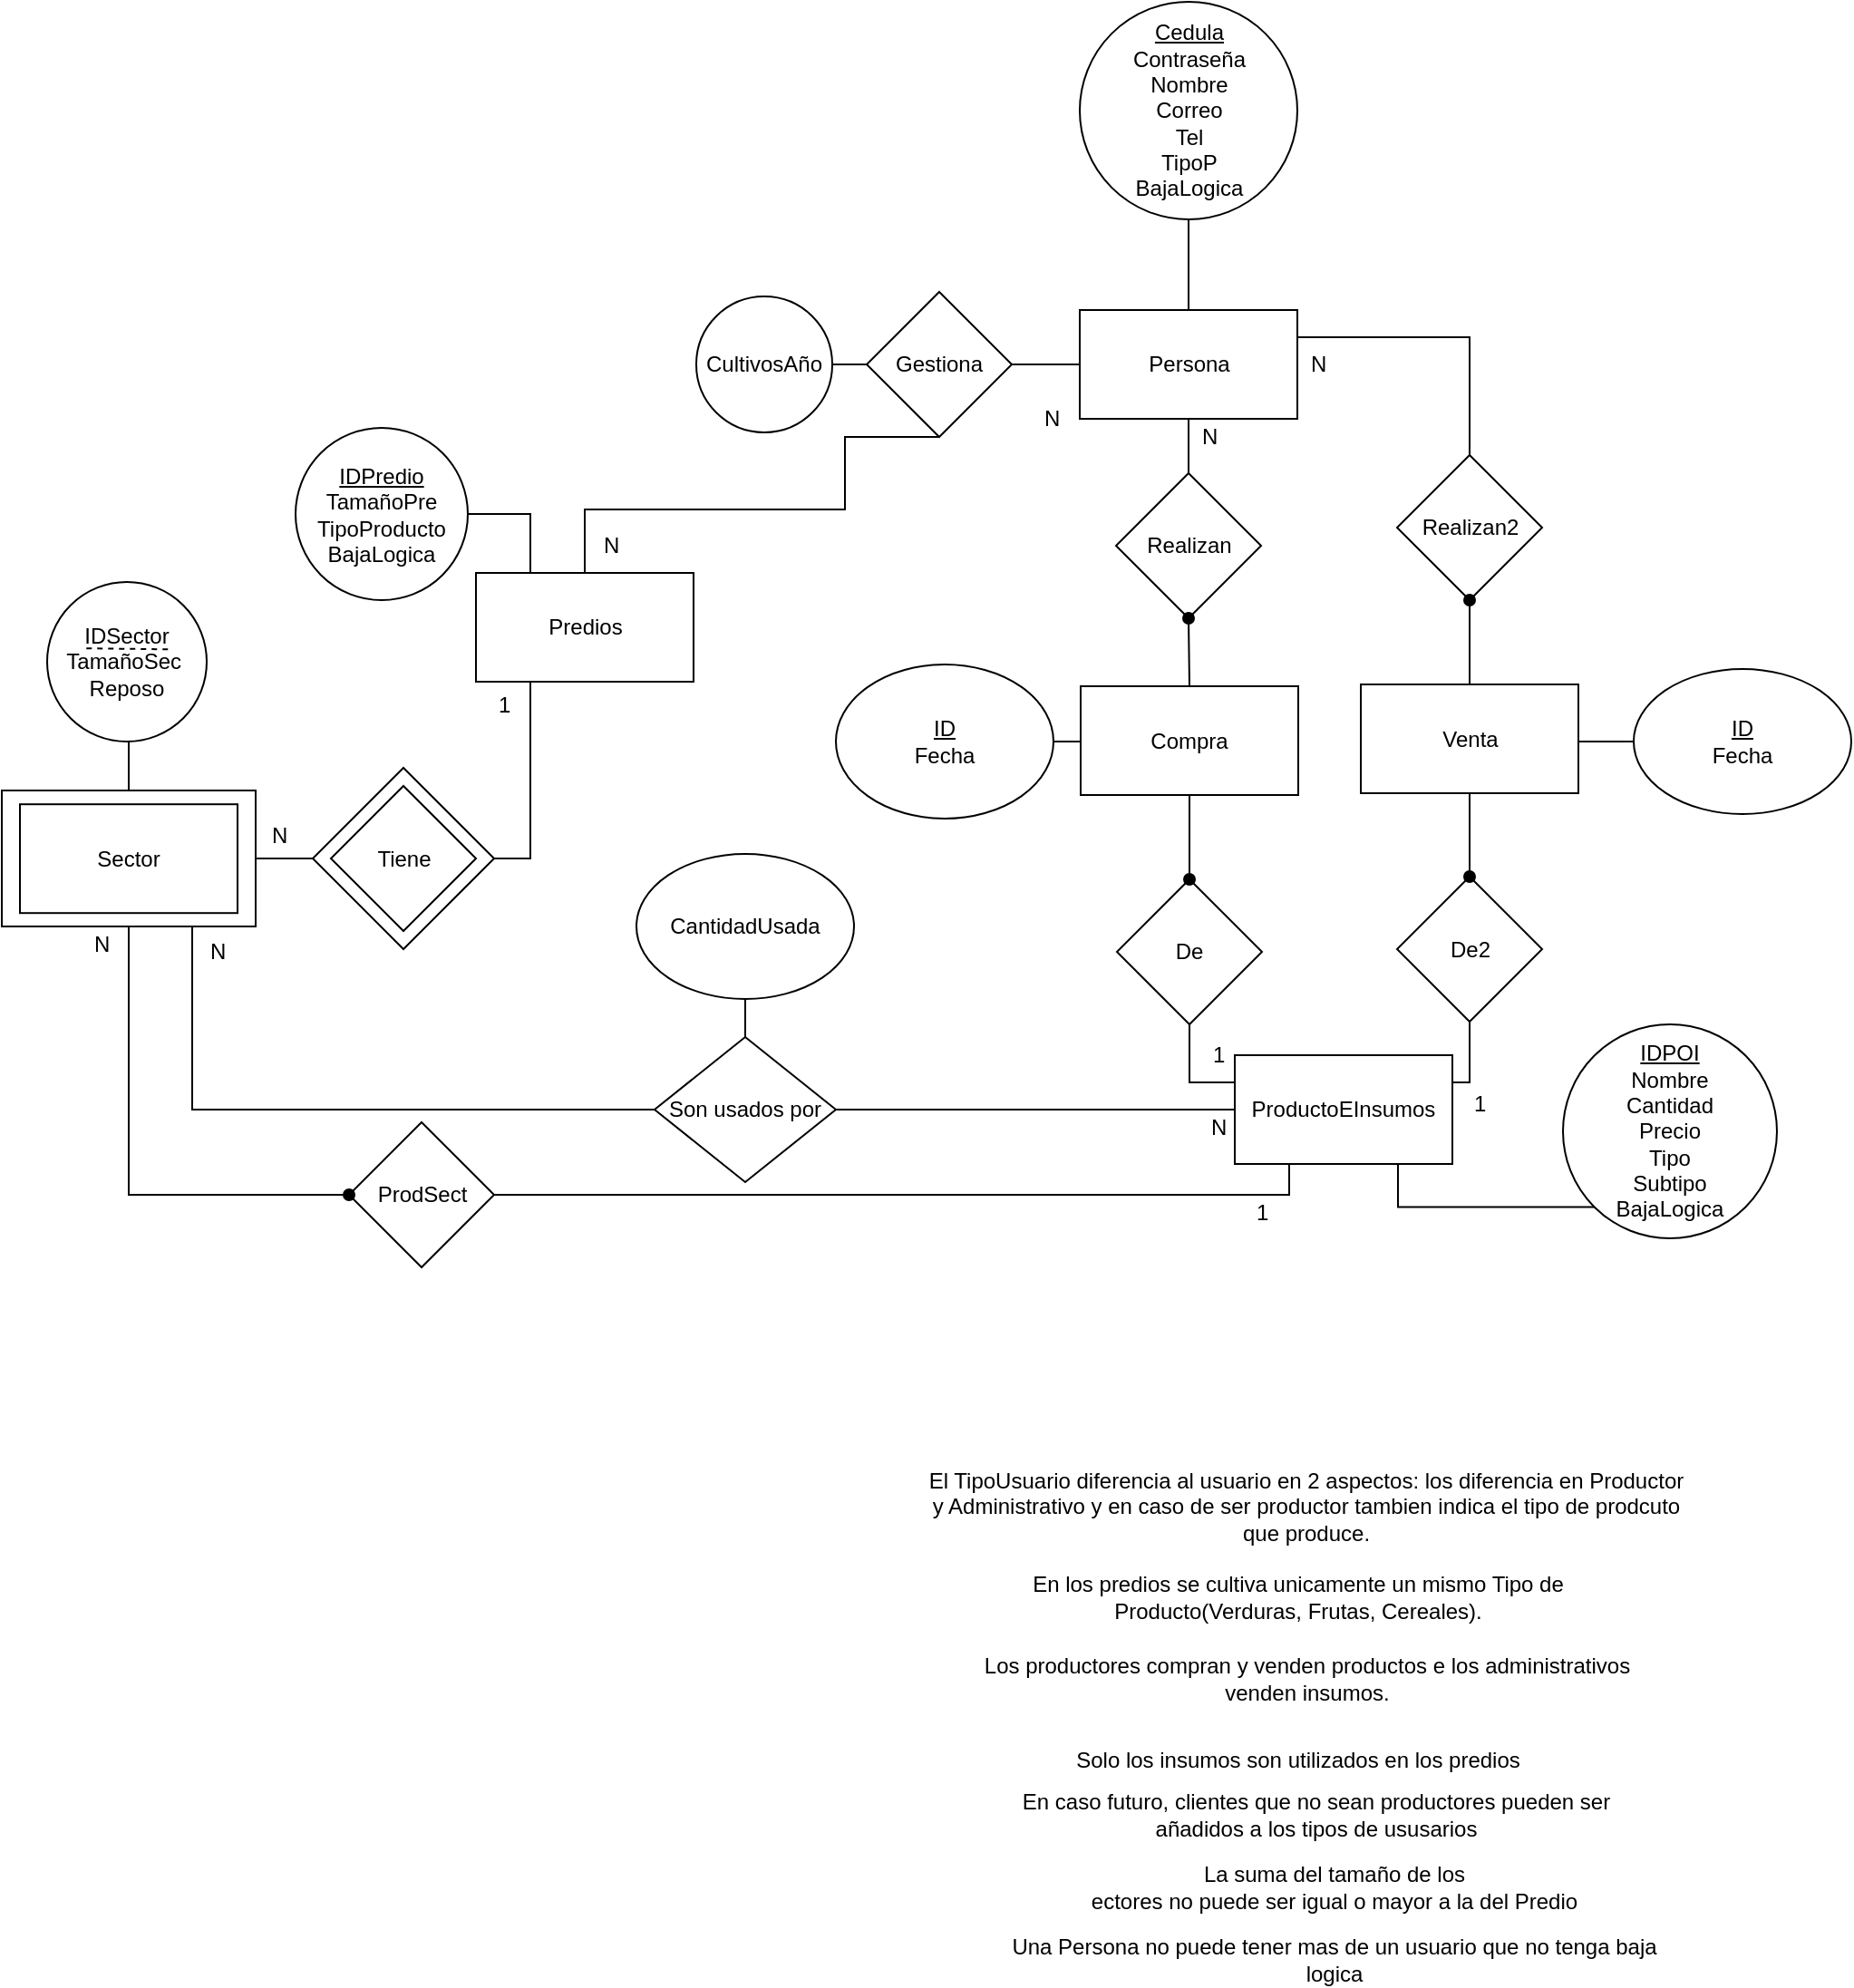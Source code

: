 <mxfile version="12.1.3" type="device" pages="1"><diagram id="3t2hyZ5k8zzDDPxv7opi" name="Page-1"><mxGraphModel dx="1810" dy="557" grid="1" gridSize="10" guides="1" tooltips="1" connect="1" arrows="1" fold="1" page="1" pageScale="1" pageWidth="827" pageHeight="1169" math="0" shadow="0"><root><mxCell id="0"/><mxCell id="1" parent="0"/><mxCell id="gpCrn2n767L9rmzkKgQ9-1" style="edgeStyle=orthogonalEdgeStyle;rounded=0;orthogonalLoop=1;jettySize=auto;html=1;exitX=0.5;exitY=1;exitDx=0;exitDy=0;entryX=0.5;entryY=0;entryDx=0;entryDy=0;endArrow=none;endFill=0;" parent="1" source="gpCrn2n767L9rmzkKgQ9-4" target="gpCrn2n767L9rmzkKgQ9-51" edge="1"><mxGeometry relative="1" as="geometry"><mxPoint x="575" y="273" as="targetPoint"/></mxGeometry></mxCell><mxCell id="gpCrn2n767L9rmzkKgQ9-2" style="edgeStyle=orthogonalEdgeStyle;rounded=0;orthogonalLoop=1;jettySize=auto;html=1;exitX=1;exitY=0.25;exitDx=0;exitDy=0;entryX=0.5;entryY=0;entryDx=0;entryDy=0;endArrow=none;endFill=0;" parent="1" source="gpCrn2n767L9rmzkKgQ9-4" target="gpCrn2n767L9rmzkKgQ9-55" edge="1"><mxGeometry relative="1" as="geometry"><mxPoint x="730" y="260" as="targetPoint"/></mxGeometry></mxCell><mxCell id="gpCrn2n767L9rmzkKgQ9-117" style="edgeStyle=orthogonalEdgeStyle;rounded=0;orthogonalLoop=1;jettySize=auto;html=1;exitX=0.5;exitY=0;exitDx=0;exitDy=0;entryX=0.5;entryY=1;entryDx=0;entryDy=0;startArrow=none;startFill=0;endArrow=none;endFill=0;" parent="1" source="gpCrn2n767L9rmzkKgQ9-4" target="gpCrn2n767L9rmzkKgQ9-103" edge="1"><mxGeometry relative="1" as="geometry"/></mxCell><mxCell id="gpCrn2n767L9rmzkKgQ9-4" value="Persona" style="rounded=0;whiteSpace=wrap;html=1;" parent="1" vertex="1"><mxGeometry x="514.5" y="190" width="120" height="60" as="geometry"/></mxCell><mxCell id="gpCrn2n767L9rmzkKgQ9-7" style="edgeStyle=orthogonalEdgeStyle;rounded=0;orthogonalLoop=1;jettySize=auto;html=1;exitX=0.25;exitY=0;exitDx=0;exitDy=0;entryX=1;entryY=0.5;entryDx=0;entryDy=0;endArrow=none;endFill=0;" parent="1" source="gpCrn2n767L9rmzkKgQ9-8" target="gpCrn2n767L9rmzkKgQ9-16" edge="1"><mxGeometry relative="1" as="geometry"/></mxCell><mxCell id="gpCrn2n767L9rmzkKgQ9-8" value="Predios" style="rounded=0;whiteSpace=wrap;html=1;" parent="1" vertex="1"><mxGeometry x="181.5" y="335.0" width="120" height="60" as="geometry"/></mxCell><mxCell id="gpCrn2n767L9rmzkKgQ9-9" style="edgeStyle=orthogonalEdgeStyle;rounded=0;orthogonalLoop=1;jettySize=auto;html=1;exitX=0.5;exitY=1;exitDx=0;exitDy=0;entryX=0.5;entryY=0;entryDx=0;entryDy=0;endArrow=none;endFill=0;" parent="1" source="gpCrn2n767L9rmzkKgQ9-79" target="gpCrn2n767L9rmzkKgQ9-8" edge="1"><mxGeometry relative="1" as="geometry"><Array as="points"><mxPoint x="385" y="300"/><mxPoint x="242" y="300"/></Array></mxGeometry></mxCell><mxCell id="gpCrn2n767L9rmzkKgQ9-109" style="edgeStyle=orthogonalEdgeStyle;rounded=0;orthogonalLoop=1;jettySize=auto;html=1;exitX=0;exitY=1;exitDx=0;exitDy=0;entryX=0.75;entryY=1;entryDx=0;entryDy=0;endArrow=none;endFill=0;" parent="1" source="gpCrn2n767L9rmzkKgQ9-10" target="gpCrn2n767L9rmzkKgQ9-30" edge="1"><mxGeometry relative="1" as="geometry"/></mxCell><mxCell id="gpCrn2n767L9rmzkKgQ9-10" value="&lt;u&gt;IDPOI&lt;/u&gt;&lt;br&gt;Nombre&lt;br&gt;Cantidad&lt;br&gt;Precio&lt;br&gt;Tipo&lt;br&gt;Subtipo&lt;br&gt;BajaLogica" style="ellipse;whiteSpace=wrap;html=1;aspect=fixed;" parent="1" vertex="1"><mxGeometry x="781" y="584" width="118" height="118" as="geometry"/></mxCell><mxCell id="gpCrn2n767L9rmzkKgQ9-11" value="El TipoUsuario diferencia al usuario en 2 aspectos: los diferencia en Productor y Administrativo y en caso de ser productor tambien indica el tipo de prodcuto que produce." style="text;html=1;strokeColor=none;fillColor=none;align=center;verticalAlign=middle;whiteSpace=wrap;rounded=0;" parent="1" vertex="1"><mxGeometry x="429" y="830" width="421" height="40" as="geometry"/></mxCell><mxCell id="gpCrn2n767L9rmzkKgQ9-12" style="edgeStyle=orthogonalEdgeStyle;rounded=0;orthogonalLoop=1;jettySize=auto;html=1;exitX=1;exitY=0.5;exitDx=0;exitDy=0;entryX=0;entryY=0.5;entryDx=0;entryDy=0;endArrow=none;endFill=0;" parent="1" source="gpCrn2n767L9rmzkKgQ9-15" target="gpCrn2n767L9rmzkKgQ9-30" edge="1"><mxGeometry relative="1" as="geometry"/></mxCell><mxCell id="gpCrn2n767L9rmzkKgQ9-13" style="edgeStyle=orthogonalEdgeStyle;rounded=0;orthogonalLoop=1;jettySize=auto;html=1;exitX=0;exitY=0.5;exitDx=0;exitDy=0;entryX=0.75;entryY=1;entryDx=0;entryDy=0;endArrow=none;endFill=0;" parent="1" source="gpCrn2n767L9rmzkKgQ9-15" target="gpCrn2n767L9rmzkKgQ9-64" edge="1"><mxGeometry relative="1" as="geometry"/></mxCell><mxCell id="gpCrn2n767L9rmzkKgQ9-14" style="edgeStyle=orthogonalEdgeStyle;rounded=0;orthogonalLoop=1;jettySize=auto;html=1;exitX=0.5;exitY=0;exitDx=0;exitDy=0;startArrow=none;startFill=0;endArrow=none;endFill=0;entryX=0.5;entryY=1;entryDx=0;entryDy=0;" parent="1" source="gpCrn2n767L9rmzkKgQ9-15" target="gpCrn2n767L9rmzkKgQ9-57" edge="1"><mxGeometry relative="1" as="geometry"><mxPoint x="434.429" y="539.857" as="targetPoint"/></mxGeometry></mxCell><mxCell id="gpCrn2n767L9rmzkKgQ9-15" value="Son usados por" style="rhombus;whiteSpace=wrap;html=1;" parent="1" vertex="1"><mxGeometry x="280" y="591" width="100" height="80" as="geometry"/></mxCell><mxCell id="gpCrn2n767L9rmzkKgQ9-16" value="&lt;u&gt;IDPredio&lt;/u&gt;&lt;br&gt;TamañoPre&lt;br&gt;TipoProducto&lt;br&gt;BajaLogica" style="ellipse;whiteSpace=wrap;html=1;aspect=fixed;" parent="1" vertex="1"><mxGeometry x="82" y="255" width="95" height="95" as="geometry"/></mxCell><mxCell id="gpCrn2n767L9rmzkKgQ9-17" style="edgeStyle=orthogonalEdgeStyle;rounded=0;orthogonalLoop=1;jettySize=auto;html=1;exitX=1;exitY=0.5;exitDx=0;exitDy=0;entryX=0;entryY=0.5;entryDx=0;entryDy=0;endArrow=none;endFill=0;" parent="1" source="gpCrn2n767L9rmzkKgQ9-18" target="gpCrn2n767L9rmzkKgQ9-79" edge="1"><mxGeometry relative="1" as="geometry"/></mxCell><mxCell id="gpCrn2n767L9rmzkKgQ9-18" value="CultivosAño" style="ellipse;whiteSpace=wrap;html=1;aspect=fixed;" parent="1" vertex="1"><mxGeometry x="303" y="182.5" width="75" height="75" as="geometry"/></mxCell><mxCell id="gpCrn2n767L9rmzkKgQ9-19" value="En los predios se cultiva unicamente un mismo Tipo de Producto(Verduras, Frutas, Cereales)." style="text;html=1;strokeColor=none;fillColor=none;align=center;verticalAlign=middle;whiteSpace=wrap;rounded=0;" parent="1" vertex="1"><mxGeometry x="434.786" y="890" width="400" height="20" as="geometry"/></mxCell><mxCell id="gpCrn2n767L9rmzkKgQ9-23" style="edgeStyle=orthogonalEdgeStyle;rounded=0;orthogonalLoop=1;jettySize=auto;html=1;exitX=1;exitY=0.5;exitDx=0;exitDy=0;entryX=0;entryY=0.5;entryDx=0;entryDy=0;endArrow=none;endFill=0;" parent="1" source="gpCrn2n767L9rmzkKgQ9-46" target="gpCrn2n767L9rmzkKgQ9-44" edge="1"><mxGeometry relative="1" as="geometry"><mxPoint x="510" y="428" as="targetPoint"/></mxGeometry></mxCell><mxCell id="gpCrn2n767L9rmzkKgQ9-24" value="Los productores compran y venden productos e los administrativos venden insumos." style="text;html=1;strokeColor=none;fillColor=none;align=center;verticalAlign=middle;whiteSpace=wrap;rounded=0;" parent="1" vertex="1"><mxGeometry x="450" y="930" width="380" height="30" as="geometry"/></mxCell><mxCell id="gpCrn2n767L9rmzkKgQ9-25" value="Solo los insumos son utilizados en los predios" style="text;html=1;strokeColor=none;fillColor=none;align=center;verticalAlign=middle;whiteSpace=wrap;rounded=0;" parent="1" vertex="1"><mxGeometry x="449.786" y="980" width="370" height="20" as="geometry"/></mxCell><mxCell id="gpCrn2n767L9rmzkKgQ9-27" style="edgeStyle=orthogonalEdgeStyle;rounded=0;orthogonalLoop=1;jettySize=auto;html=1;exitX=0;exitY=0.25;exitDx=0;exitDy=0;entryX=0.5;entryY=1;entryDx=0;entryDy=0;endArrow=none;endFill=0;" parent="1" source="gpCrn2n767L9rmzkKgQ9-30" target="gpCrn2n767L9rmzkKgQ9-22" edge="1"><mxGeometry relative="1" as="geometry"><mxPoint x="575" y="591" as="targetPoint"/></mxGeometry></mxCell><mxCell id="gpCrn2n767L9rmzkKgQ9-28" style="edgeStyle=orthogonalEdgeStyle;rounded=0;orthogonalLoop=1;jettySize=auto;html=1;exitX=1;exitY=0.25;exitDx=0;exitDy=0;entryX=0.5;entryY=1;entryDx=0;entryDy=0;endArrow=none;endFill=0;" parent="1" source="gpCrn2n767L9rmzkKgQ9-30" target="gpCrn2n767L9rmzkKgQ9-36" edge="1"><mxGeometry relative="1" as="geometry"><mxPoint x="780" y="538" as="targetPoint"/></mxGeometry></mxCell><mxCell id="gpCrn2n767L9rmzkKgQ9-29" style="edgeStyle=orthogonalEdgeStyle;rounded=0;orthogonalLoop=1;jettySize=auto;html=1;exitX=0.25;exitY=1;exitDx=0;exitDy=0;endArrow=none;endFill=0;entryX=1;entryY=0.5;entryDx=0;entryDy=0;" parent="1" source="gpCrn2n767L9rmzkKgQ9-30" target="gpCrn2n767L9rmzkKgQ9-80" edge="1"><mxGeometry relative="1" as="geometry"><Array as="points"><mxPoint x="630" y="678"/></Array></mxGeometry></mxCell><mxCell id="gpCrn2n767L9rmzkKgQ9-30" value="ProductoEInsumos" style="rounded=0;whiteSpace=wrap;html=1;" parent="1" vertex="1"><mxGeometry x="600" y="601" width="120" height="60" as="geometry"/></mxCell><mxCell id="gpCrn2n767L9rmzkKgQ9-37" style="edgeStyle=orthogonalEdgeStyle;rounded=0;orthogonalLoop=1;jettySize=auto;html=1;exitX=0.5;exitY=0;exitDx=0;exitDy=0;endArrow=none;endFill=0;" parent="1" edge="1"><mxGeometry relative="1" as="geometry"><mxPoint x="579.5" y="510.333" as="targetPoint"/><mxPoint x="580" y="511" as="sourcePoint"/></mxGeometry></mxCell><mxCell id="gpCrn2n767L9rmzkKgQ9-38" style="edgeStyle=orthogonalEdgeStyle;rounded=0;orthogonalLoop=1;jettySize=auto;html=1;exitX=0;exitY=0.5;exitDx=0;exitDy=0;endArrow=none;endFill=0;" parent="1" source="gpCrn2n767L9rmzkKgQ9-40" edge="1"><mxGeometry relative="1" as="geometry"><mxPoint x="790" y="428" as="targetPoint"/></mxGeometry></mxCell><mxCell id="gpCrn2n767L9rmzkKgQ9-39" value="" style="group" parent="1" vertex="1" connectable="0"><mxGeometry x="820" y="388" width="120" height="80" as="geometry"/></mxCell><mxCell id="gpCrn2n767L9rmzkKgQ9-40" value="&lt;u&gt;ID&lt;/u&gt;&lt;br&gt;Fecha" style="ellipse;whiteSpace=wrap;html=1;" parent="gpCrn2n767L9rmzkKgQ9-39" vertex="1"><mxGeometry width="120" height="80" as="geometry"/></mxCell><mxCell id="gpCrn2n767L9rmzkKgQ9-45" value="" style="group" parent="1" vertex="1" connectable="0"><mxGeometry x="380" y="385.5" width="120" height="85" as="geometry"/></mxCell><mxCell id="gpCrn2n767L9rmzkKgQ9-46" value="&lt;u&gt;ID&lt;/u&gt;&lt;br&gt;Fecha" style="ellipse;whiteSpace=wrap;html=1;" parent="gpCrn2n767L9rmzkKgQ9-45" vertex="1"><mxGeometry width="120" height="85" as="geometry"/></mxCell><mxCell id="gpCrn2n767L9rmzkKgQ9-57" value="CantidadUsada" style="ellipse;whiteSpace=wrap;html=1;" parent="1" vertex="1"><mxGeometry x="270" y="490" width="120" height="80" as="geometry"/></mxCell><mxCell id="gpCrn2n767L9rmzkKgQ9-58" value="N" style="text;html=1;resizable=0;points=[];autosize=1;align=left;verticalAlign=top;spacingTop=-4;" parent="1" vertex="1"><mxGeometry x="33" y="534" width="20" height="20" as="geometry"/></mxCell><mxCell id="gpCrn2n767L9rmzkKgQ9-59" value="N" style="text;html=1;resizable=0;points=[];autosize=1;align=left;verticalAlign=top;spacingTop=-4;" parent="1" vertex="1"><mxGeometry x="584.5" y="631" width="20" height="20" as="geometry"/></mxCell><mxCell id="gpCrn2n767L9rmzkKgQ9-60" value="N" style="text;html=1;resizable=0;points=[];autosize=1;align=left;verticalAlign=top;spacingTop=-4;" parent="1" vertex="1"><mxGeometry x="250" y="310" width="20" height="20" as="geometry"/></mxCell><mxCell id="gpCrn2n767L9rmzkKgQ9-61" value="N" style="text;html=1;resizable=0;points=[];autosize=1;align=left;verticalAlign=top;spacingTop=-4;" parent="1" vertex="1"><mxGeometry x="492.5" y="240" width="20" height="20" as="geometry"/></mxCell><mxCell id="gpCrn2n767L9rmzkKgQ9-62" style="edgeStyle=orthogonalEdgeStyle;rounded=0;orthogonalLoop=1;jettySize=auto;html=1;exitX=0;exitY=0.5;exitDx=0;exitDy=0;entryX=1;entryY=0.5;entryDx=0;entryDy=0;endArrow=none;endFill=0;" parent="1" source="gpCrn2n767L9rmzkKgQ9-67" target="gpCrn2n767L9rmzkKgQ9-64" edge="1"><mxGeometry relative="1" as="geometry"/></mxCell><mxCell id="gpCrn2n767L9rmzkKgQ9-63" value="" style="group" parent="1" vertex="1" connectable="0"><mxGeometry x="-80" y="455" width="140" height="75" as="geometry"/></mxCell><mxCell id="gpCrn2n767L9rmzkKgQ9-64" value="" style="rounded=0;whiteSpace=wrap;html=1;" parent="gpCrn2n767L9rmzkKgQ9-63" vertex="1"><mxGeometry width="140" height="75" as="geometry"/></mxCell><mxCell id="gpCrn2n767L9rmzkKgQ9-65" value="Sector" style="rounded=0;whiteSpace=wrap;html=1;" parent="gpCrn2n767L9rmzkKgQ9-63" vertex="1"><mxGeometry x="10" y="7.6" width="120" height="60" as="geometry"/></mxCell><mxCell id="gpCrn2n767L9rmzkKgQ9-66" value="" style="group" parent="1" vertex="1" connectable="0"><mxGeometry x="91.5" y="442.5" width="100" height="100" as="geometry"/></mxCell><mxCell id="gpCrn2n767L9rmzkKgQ9-67" value="" style="rhombus;whiteSpace=wrap;html=1;" parent="gpCrn2n767L9rmzkKgQ9-66" vertex="1"><mxGeometry width="100" height="100" as="geometry"/></mxCell><mxCell id="gpCrn2n767L9rmzkKgQ9-69" value="Tiene" style="rhombus;whiteSpace=wrap;html=1;" parent="gpCrn2n767L9rmzkKgQ9-66" vertex="1"><mxGeometry x="10" y="10" width="80" height="80" as="geometry"/></mxCell><mxCell id="gpCrn2n767L9rmzkKgQ9-70" style="edgeStyle=orthogonalEdgeStyle;rounded=0;orthogonalLoop=1;jettySize=auto;html=1;exitX=0.5;exitY=1;exitDx=0;exitDy=0;entryX=0.5;entryY=0;entryDx=0;entryDy=0;endArrow=none;endFill=0;" parent="1" source="gpCrn2n767L9rmzkKgQ9-84" target="gpCrn2n767L9rmzkKgQ9-64" edge="1"><mxGeometry relative="1" as="geometry"/></mxCell><mxCell id="gpCrn2n767L9rmzkKgQ9-71" value="1" style="text;html=1;resizable=0;points=[];autosize=1;align=left;verticalAlign=top;spacingTop=-4;" parent="1" vertex="1"><mxGeometry x="191.5" y="397.5" width="20" height="20" as="geometry"/></mxCell><mxCell id="gpCrn2n767L9rmzkKgQ9-72" value="N" style="text;html=1;resizable=0;points=[];autosize=1;align=left;verticalAlign=top;spacingTop=-4;" parent="1" vertex="1"><mxGeometry x="67" y="470" width="20" height="20" as="geometry"/></mxCell><mxCell id="gpCrn2n767L9rmzkKgQ9-73" value="En caso futuro, clientes que no sean productores pueden ser añadidos a los tipos de ususarios" style="text;html=1;strokeColor=none;fillColor=none;align=center;verticalAlign=middle;whiteSpace=wrap;rounded=0;" parent="1" vertex="1"><mxGeometry x="459.786" y="1010" width="370" height="20" as="geometry"/></mxCell><mxCell id="gpCrn2n767L9rmzkKgQ9-74" value="La suma del tamaño de los &lt;br&gt;ectores no puede ser igual o mayor a la del Predio" style="text;html=1;strokeColor=none;fillColor=none;align=center;verticalAlign=middle;whiteSpace=wrap;rounded=0;" parent="1" vertex="1"><mxGeometry x="469.786" y="1050" width="370" height="20" as="geometry"/></mxCell><mxCell id="gpCrn2n767L9rmzkKgQ9-75" value="1" style="text;html=1;resizable=0;points=[];autosize=1;align=left;verticalAlign=top;spacingTop=-4;" parent="1" vertex="1"><mxGeometry x="585.5" y="591" width="20" height="20" as="geometry"/></mxCell><mxCell id="gpCrn2n767L9rmzkKgQ9-76" value="1" style="text;html=1;resizable=0;points=[];autosize=1;align=left;verticalAlign=top;spacingTop=-4;" parent="1" vertex="1"><mxGeometry x="729.5" y="618" width="20" height="20" as="geometry"/></mxCell><mxCell id="gpCrn2n767L9rmzkKgQ9-77" value="N" style="text;html=1;resizable=0;points=[];autosize=1;align=left;verticalAlign=top;spacingTop=-4;" parent="1" vertex="1"><mxGeometry x="580" y="250" width="20" height="20" as="geometry"/></mxCell><mxCell id="gpCrn2n767L9rmzkKgQ9-78" value="N" style="text;html=1;resizable=0;points=[];autosize=1;align=left;verticalAlign=top;spacingTop=-4;" parent="1" vertex="1"><mxGeometry x="639.5" y="210" width="20" height="20" as="geometry"/></mxCell><mxCell id="gpCrn2n767L9rmzkKgQ9-106" style="edgeStyle=orthogonalEdgeStyle;rounded=0;orthogonalLoop=1;jettySize=auto;html=1;exitX=1;exitY=0.5;exitDx=0;exitDy=0;entryX=0;entryY=0.5;entryDx=0;entryDy=0;endArrow=none;endFill=0;" parent="1" source="gpCrn2n767L9rmzkKgQ9-79" target="gpCrn2n767L9rmzkKgQ9-4" edge="1"><mxGeometry relative="1" as="geometry"/></mxCell><mxCell id="gpCrn2n767L9rmzkKgQ9-79" value="Gestiona" style="rhombus;whiteSpace=wrap;html=1;" parent="1" vertex="1"><mxGeometry x="397" y="180" width="80" height="80" as="geometry"/></mxCell><mxCell id="gpCrn2n767L9rmzkKgQ9-80" value="ProdSect" style="rhombus;whiteSpace=wrap;html=1;" parent="1" vertex="1"><mxGeometry x="111.5" y="638" width="80" height="80" as="geometry"/></mxCell><mxCell id="gpCrn2n767L9rmzkKgQ9-81" value="N" style="text;html=1;resizable=0;points=[];autosize=1;align=left;verticalAlign=top;spacingTop=-4;" parent="1" vertex="1"><mxGeometry x="-31" y="530" width="20" height="20" as="geometry"/></mxCell><mxCell id="gpCrn2n767L9rmzkKgQ9-82" value="1" style="text;html=1;resizable=0;points=[];autosize=1;align=left;verticalAlign=top;spacingTop=-4;" parent="1" vertex="1"><mxGeometry x="610" y="678" width="20" height="20" as="geometry"/></mxCell><mxCell id="gpCrn2n767L9rmzkKgQ9-83" style="edgeStyle=orthogonalEdgeStyle;rounded=0;orthogonalLoop=1;jettySize=auto;html=1;exitX=0;exitY=0.5;exitDx=0;exitDy=0;entryX=0.5;entryY=1;entryDx=0;entryDy=0;endArrow=none;endFill=0;startArrow=oval;startFill=1;" parent="1" source="gpCrn2n767L9rmzkKgQ9-80" target="gpCrn2n767L9rmzkKgQ9-64" edge="1"><mxGeometry relative="1" as="geometry"/></mxCell><mxCell id="gpCrn2n767L9rmzkKgQ9-84" value="IDSector&lt;br&gt;TamañoSec&amp;nbsp;&lt;br&gt;&lt;span style=&quot;white-space: normal&quot;&gt;Reposo&lt;br&gt;&lt;/span&gt;" style="ellipse;whiteSpace=wrap;html=1;aspect=fixed;" parent="1" vertex="1"><mxGeometry x="-55" y="340" width="88" height="88" as="geometry"/></mxCell><mxCell id="gpCrn2n767L9rmzkKgQ9-85" value="" style="endArrow=none;dashed=1;html=1;" parent="1" edge="1"><mxGeometry width="50" height="50" relative="1" as="geometry"><mxPoint x="-33.375" y="376.6" as="sourcePoint"/><mxPoint x="12.188" y="377.15" as="targetPoint"/></mxGeometry></mxCell><mxCell id="gpCrn2n767L9rmzkKgQ9-68" style="edgeStyle=orthogonalEdgeStyle;rounded=0;orthogonalLoop=1;jettySize=auto;html=1;exitX=1;exitY=0.5;exitDx=0;exitDy=0;entryX=0.25;entryY=1;entryDx=0;entryDy=0;endArrow=none;endFill=0;" parent="1" source="gpCrn2n767L9rmzkKgQ9-67" target="gpCrn2n767L9rmzkKgQ9-8" edge="1"><mxGeometry relative="1" as="geometry"/></mxCell><mxCell id="gpCrn2n767L9rmzkKgQ9-51" value="Realizan" style="rhombus;whiteSpace=wrap;html=1;" parent="1" vertex="1"><mxGeometry x="534.5" y="280" width="80" height="80" as="geometry"/></mxCell><mxCell id="gpCrn2n767L9rmzkKgQ9-55" value="Realizan2" style="rhombus;whiteSpace=wrap;html=1;" parent="1" vertex="1"><mxGeometry x="689.5" y="270" width="80" height="80" as="geometry"/></mxCell><mxCell id="gpCrn2n767L9rmzkKgQ9-22" value="De" style="rhombus;whiteSpace=wrap;html=1;" parent="1" vertex="1"><mxGeometry x="535" y="504" width="80" height="80" as="geometry"/></mxCell><mxCell id="gpCrn2n767L9rmzkKgQ9-36" value="De2" style="rhombus;whiteSpace=wrap;html=1;" parent="1" vertex="1"><mxGeometry x="689.5" y="502.5" width="80" height="80" as="geometry"/></mxCell><mxCell id="gpCrn2n767L9rmzkKgQ9-44" value="Compra" style="rounded=0;whiteSpace=wrap;html=1;" parent="1" vertex="1"><mxGeometry x="515" y="397.5" width="120" height="60" as="geometry"/></mxCell><mxCell id="gpCrn2n767L9rmzkKgQ9-33" value="Venta" style="rounded=0;whiteSpace=wrap;html=1;" parent="1" vertex="1"><mxGeometry x="669.5" y="396.5" width="120" height="60" as="geometry"/></mxCell><mxCell id="gpCrn2n767L9rmzkKgQ9-104" style="edgeStyle=orthogonalEdgeStyle;rounded=0;orthogonalLoop=1;jettySize=auto;html=1;exitX=0;exitY=0.5;exitDx=0;exitDy=0;entryX=1;entryY=0.5;entryDx=0;entryDy=0;endArrow=none;endFill=0;" parent="1" edge="1"><mxGeometry relative="1" as="geometry"><mxPoint x="504.647" y="30.294" as="targetPoint"/></mxGeometry></mxCell><mxCell id="gpCrn2n767L9rmzkKgQ9-103" value="&lt;u&gt;Cedula&lt;br&gt;&lt;/u&gt;Contraseña&lt;br&gt;Nombre&lt;br&gt;Correo&lt;br&gt;Tel&lt;br&gt;TipoP&lt;br&gt;BajaLogica" style="ellipse;whiteSpace=wrap;html=1;aspect=fixed;" parent="1" vertex="1"><mxGeometry x="514.5" y="20" width="120" height="120" as="geometry"/></mxCell><mxCell id="gpCrn2n767L9rmzkKgQ9-112" value="Una Persona no puede tener mas de un usuario que no tenga baja logica" style="text;html=1;strokeColor=none;fillColor=none;align=center;verticalAlign=middle;whiteSpace=wrap;rounded=0;" parent="1" vertex="1"><mxGeometry x="469.786" y="1090" width="370" height="20" as="geometry"/></mxCell><mxCell id="gpCrn2n767L9rmzkKgQ9-56" style="edgeStyle=orthogonalEdgeStyle;rounded=0;orthogonalLoop=1;jettySize=auto;html=1;exitX=0.5;exitY=0;exitDx=0;exitDy=0;entryX=0.5;entryY=1;entryDx=0;entryDy=0;endArrow=oval;endFill=1;startArrow=none;startFill=0;" parent="1" source="gpCrn2n767L9rmzkKgQ9-44" target="gpCrn2n767L9rmzkKgQ9-51" edge="1"><mxGeometry relative="1" as="geometry"><mxPoint x="575" y="391" as="sourcePoint"/><mxPoint x="575" y="368" as="targetPoint"/></mxGeometry></mxCell><mxCell id="gpCrn2n767L9rmzkKgQ9-88" style="edgeStyle=orthogonalEdgeStyle;rounded=0;orthogonalLoop=1;jettySize=auto;html=1;exitX=0.5;exitY=0;exitDx=0;exitDy=0;entryX=0.5;entryY=1;entryDx=0;entryDy=0;startArrow=none;startFill=0;endArrow=oval;endFill=1;" parent="1" source="gpCrn2n767L9rmzkKgQ9-33" target="gpCrn2n767L9rmzkKgQ9-55" edge="1"><mxGeometry relative="1" as="geometry"><mxPoint x="730" y="391" as="sourcePoint"/><mxPoint x="730" y="355" as="targetPoint"/></mxGeometry></mxCell><mxCell id="gpCrn2n767L9rmzkKgQ9-86" style="edgeStyle=orthogonalEdgeStyle;rounded=0;orthogonalLoop=1;jettySize=auto;html=1;exitX=0.5;exitY=1;exitDx=0;exitDy=0;startArrow=none;startFill=0;endArrow=oval;endFill=1;entryX=0.5;entryY=0;entryDx=0;entryDy=0;" parent="1" source="gpCrn2n767L9rmzkKgQ9-44" target="gpCrn2n767L9rmzkKgQ9-22" edge="1"><mxGeometry relative="1" as="geometry"><mxPoint x="575" y="466" as="sourcePoint"/><mxPoint x="610" y="500" as="targetPoint"/></mxGeometry></mxCell><mxCell id="gpCrn2n767L9rmzkKgQ9-87" style="edgeStyle=orthogonalEdgeStyle;rounded=0;orthogonalLoop=1;jettySize=auto;html=1;exitX=0.5;exitY=0;exitDx=0;exitDy=0;entryX=0.5;entryY=1;entryDx=0;entryDy=0;startArrow=oval;startFill=1;endArrow=none;endFill=0;" parent="1" source="gpCrn2n767L9rmzkKgQ9-36" target="gpCrn2n767L9rmzkKgQ9-33" edge="1"><mxGeometry relative="1" as="geometry"><mxPoint x="730" y="490" as="sourcePoint"/><mxPoint x="730" y="466" as="targetPoint"/></mxGeometry></mxCell></root></mxGraphModel></diagram></mxfile>